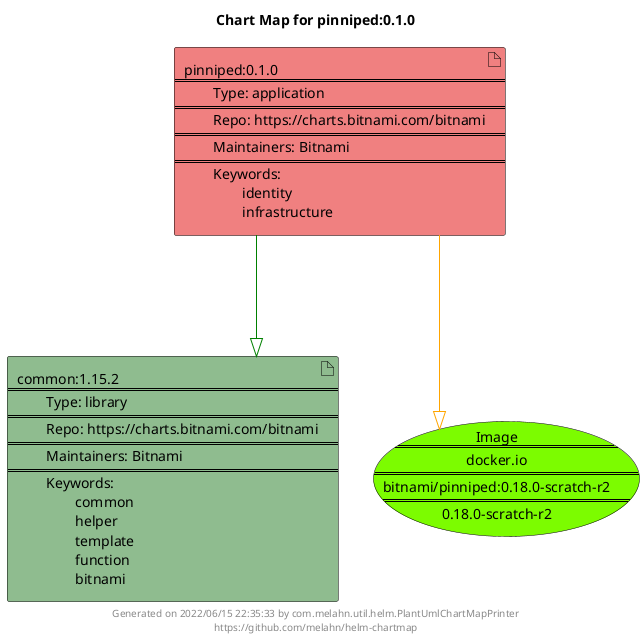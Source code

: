 @startuml
skinparam linetype ortho
skinparam backgroundColor white
skinparam usecaseBorderColor black
skinparam usecaseArrowColor LightSlateGray
skinparam artifactBorderColor black
skinparam artifactArrowColor LightSlateGray

title Chart Map for pinniped:0.1.0

'There are 2 referenced Helm Charts
artifact "pinniped:0.1.0\n====\n\tType: application\n====\n\tRepo: https://charts.bitnami.com/bitnami\n====\n\tMaintainers: Bitnami\n====\n\tKeywords: \n\t\tidentity\n\t\tinfrastructure" as pinniped_0_1_0 #LightCoral
artifact "common:1.15.2\n====\n\tType: library\n====\n\tRepo: https://charts.bitnami.com/bitnami\n====\n\tMaintainers: Bitnami\n====\n\tKeywords: \n\t\tcommon\n\t\thelper\n\t\ttemplate\n\t\tfunction\n\t\tbitnami" as common_1_15_2 #DarkSeaGreen

'There is one referenced Docker Image
usecase "Image\n====\ndocker.io\n====\nbitnami/pinniped:0.18.0-scratch-r2\n====\n0.18.0-scratch-r2" as docker_io_bitnami_pinniped_0_18_0_scratch_r2 #LawnGreen

'Chart Dependencies
pinniped_0_1_0--[#green]-|>common_1_15_2
pinniped_0_1_0--[#orange]-|>docker_io_bitnami_pinniped_0_18_0_scratch_r2

center footer Generated on 2022/06/15 22:35:33 by com.melahn.util.helm.PlantUmlChartMapPrinter\nhttps://github.com/melahn/helm-chartmap
@enduml
